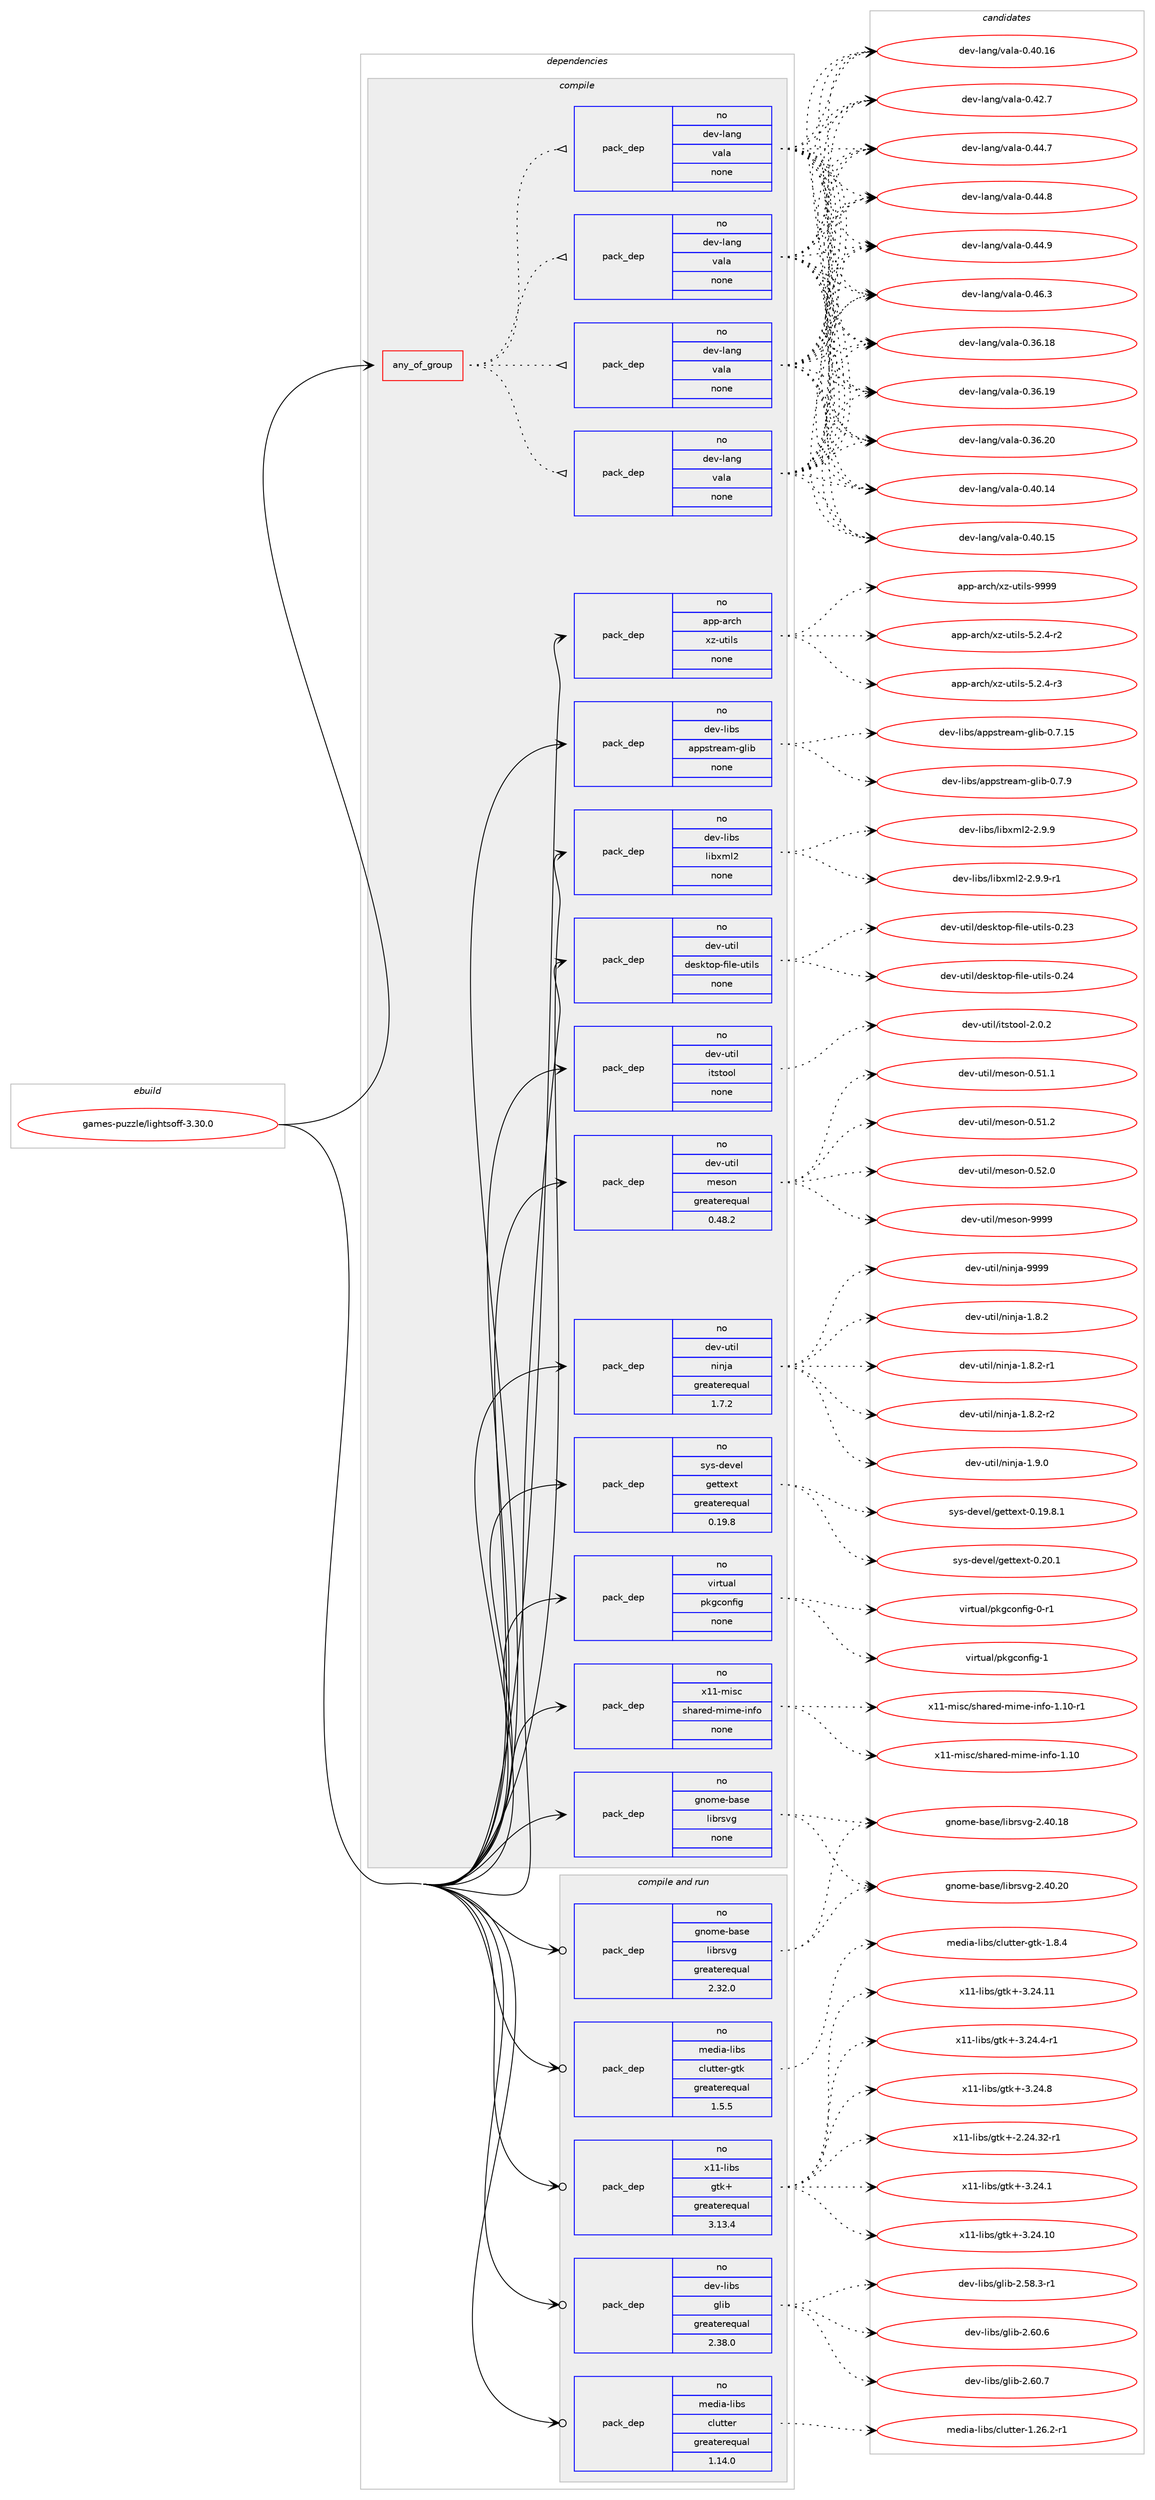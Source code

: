 digraph prolog {

# *************
# Graph options
# *************

newrank=true;
concentrate=true;
compound=true;
graph [rankdir=LR,fontname=Helvetica,fontsize=10,ranksep=1.5];#, ranksep=2.5, nodesep=0.2];
edge  [arrowhead=vee];
node  [fontname=Helvetica,fontsize=10];

# **********
# The ebuild
# **********

subgraph cluster_leftcol {
color=gray;
rank=same;
label=<<i>ebuild</i>>;
id [label="games-puzzle/lightsoff-3.30.0", color=red, width=4, href="../games-puzzle/lightsoff-3.30.0.svg"];
}

# ****************
# The dependencies
# ****************

subgraph cluster_midcol {
color=gray;
label=<<i>dependencies</i>>;
subgraph cluster_compile {
fillcolor="#eeeeee";
style=filled;
label=<<i>compile</i>>;
subgraph any12109 {
dependency741614 [label=<<TABLE BORDER="0" CELLBORDER="1" CELLSPACING="0" CELLPADDING="4"><TR><TD CELLPADDING="10">any_of_group</TD></TR></TABLE>>, shape=none, color=red];subgraph pack544123 {
dependency741615 [label=<<TABLE BORDER="0" CELLBORDER="1" CELLSPACING="0" CELLPADDING="4" WIDTH="220"><TR><TD ROWSPAN="6" CELLPADDING="30">pack_dep</TD></TR><TR><TD WIDTH="110">no</TD></TR><TR><TD>dev-lang</TD></TR><TR><TD>vala</TD></TR><TR><TD>none</TD></TR><TR><TD></TD></TR></TABLE>>, shape=none, color=blue];
}
dependency741614:e -> dependency741615:w [weight=20,style="dotted",arrowhead="oinv"];
subgraph pack544124 {
dependency741616 [label=<<TABLE BORDER="0" CELLBORDER="1" CELLSPACING="0" CELLPADDING="4" WIDTH="220"><TR><TD ROWSPAN="6" CELLPADDING="30">pack_dep</TD></TR><TR><TD WIDTH="110">no</TD></TR><TR><TD>dev-lang</TD></TR><TR><TD>vala</TD></TR><TR><TD>none</TD></TR><TR><TD></TD></TR></TABLE>>, shape=none, color=blue];
}
dependency741614:e -> dependency741616:w [weight=20,style="dotted",arrowhead="oinv"];
subgraph pack544125 {
dependency741617 [label=<<TABLE BORDER="0" CELLBORDER="1" CELLSPACING="0" CELLPADDING="4" WIDTH="220"><TR><TD ROWSPAN="6" CELLPADDING="30">pack_dep</TD></TR><TR><TD WIDTH="110">no</TD></TR><TR><TD>dev-lang</TD></TR><TR><TD>vala</TD></TR><TR><TD>none</TD></TR><TR><TD></TD></TR></TABLE>>, shape=none, color=blue];
}
dependency741614:e -> dependency741617:w [weight=20,style="dotted",arrowhead="oinv"];
subgraph pack544126 {
dependency741618 [label=<<TABLE BORDER="0" CELLBORDER="1" CELLSPACING="0" CELLPADDING="4" WIDTH="220"><TR><TD ROWSPAN="6" CELLPADDING="30">pack_dep</TD></TR><TR><TD WIDTH="110">no</TD></TR><TR><TD>dev-lang</TD></TR><TR><TD>vala</TD></TR><TR><TD>none</TD></TR><TR><TD></TD></TR></TABLE>>, shape=none, color=blue];
}
dependency741614:e -> dependency741618:w [weight=20,style="dotted",arrowhead="oinv"];
}
id:e -> dependency741614:w [weight=20,style="solid",arrowhead="vee"];
subgraph pack544127 {
dependency741619 [label=<<TABLE BORDER="0" CELLBORDER="1" CELLSPACING="0" CELLPADDING="4" WIDTH="220"><TR><TD ROWSPAN="6" CELLPADDING="30">pack_dep</TD></TR><TR><TD WIDTH="110">no</TD></TR><TR><TD>app-arch</TD></TR><TR><TD>xz-utils</TD></TR><TR><TD>none</TD></TR><TR><TD></TD></TR></TABLE>>, shape=none, color=blue];
}
id:e -> dependency741619:w [weight=20,style="solid",arrowhead="vee"];
subgraph pack544128 {
dependency741620 [label=<<TABLE BORDER="0" CELLBORDER="1" CELLSPACING="0" CELLPADDING="4" WIDTH="220"><TR><TD ROWSPAN="6" CELLPADDING="30">pack_dep</TD></TR><TR><TD WIDTH="110">no</TD></TR><TR><TD>dev-libs</TD></TR><TR><TD>appstream-glib</TD></TR><TR><TD>none</TD></TR><TR><TD></TD></TR></TABLE>>, shape=none, color=blue];
}
id:e -> dependency741620:w [weight=20,style="solid",arrowhead="vee"];
subgraph pack544129 {
dependency741621 [label=<<TABLE BORDER="0" CELLBORDER="1" CELLSPACING="0" CELLPADDING="4" WIDTH="220"><TR><TD ROWSPAN="6" CELLPADDING="30">pack_dep</TD></TR><TR><TD WIDTH="110">no</TD></TR><TR><TD>dev-libs</TD></TR><TR><TD>libxml2</TD></TR><TR><TD>none</TD></TR><TR><TD></TD></TR></TABLE>>, shape=none, color=blue];
}
id:e -> dependency741621:w [weight=20,style="solid",arrowhead="vee"];
subgraph pack544130 {
dependency741622 [label=<<TABLE BORDER="0" CELLBORDER="1" CELLSPACING="0" CELLPADDING="4" WIDTH="220"><TR><TD ROWSPAN="6" CELLPADDING="30">pack_dep</TD></TR><TR><TD WIDTH="110">no</TD></TR><TR><TD>dev-util</TD></TR><TR><TD>desktop-file-utils</TD></TR><TR><TD>none</TD></TR><TR><TD></TD></TR></TABLE>>, shape=none, color=blue];
}
id:e -> dependency741622:w [weight=20,style="solid",arrowhead="vee"];
subgraph pack544131 {
dependency741623 [label=<<TABLE BORDER="0" CELLBORDER="1" CELLSPACING="0" CELLPADDING="4" WIDTH="220"><TR><TD ROWSPAN="6" CELLPADDING="30">pack_dep</TD></TR><TR><TD WIDTH="110">no</TD></TR><TR><TD>dev-util</TD></TR><TR><TD>itstool</TD></TR><TR><TD>none</TD></TR><TR><TD></TD></TR></TABLE>>, shape=none, color=blue];
}
id:e -> dependency741623:w [weight=20,style="solid",arrowhead="vee"];
subgraph pack544132 {
dependency741624 [label=<<TABLE BORDER="0" CELLBORDER="1" CELLSPACING="0" CELLPADDING="4" WIDTH="220"><TR><TD ROWSPAN="6" CELLPADDING="30">pack_dep</TD></TR><TR><TD WIDTH="110">no</TD></TR><TR><TD>dev-util</TD></TR><TR><TD>meson</TD></TR><TR><TD>greaterequal</TD></TR><TR><TD>0.48.2</TD></TR></TABLE>>, shape=none, color=blue];
}
id:e -> dependency741624:w [weight=20,style="solid",arrowhead="vee"];
subgraph pack544133 {
dependency741625 [label=<<TABLE BORDER="0" CELLBORDER="1" CELLSPACING="0" CELLPADDING="4" WIDTH="220"><TR><TD ROWSPAN="6" CELLPADDING="30">pack_dep</TD></TR><TR><TD WIDTH="110">no</TD></TR><TR><TD>dev-util</TD></TR><TR><TD>ninja</TD></TR><TR><TD>greaterequal</TD></TR><TR><TD>1.7.2</TD></TR></TABLE>>, shape=none, color=blue];
}
id:e -> dependency741625:w [weight=20,style="solid",arrowhead="vee"];
subgraph pack544134 {
dependency741626 [label=<<TABLE BORDER="0" CELLBORDER="1" CELLSPACING="0" CELLPADDING="4" WIDTH="220"><TR><TD ROWSPAN="6" CELLPADDING="30">pack_dep</TD></TR><TR><TD WIDTH="110">no</TD></TR><TR><TD>gnome-base</TD></TR><TR><TD>librsvg</TD></TR><TR><TD>none</TD></TR><TR><TD></TD></TR></TABLE>>, shape=none, color=blue];
}
id:e -> dependency741626:w [weight=20,style="solid",arrowhead="vee"];
subgraph pack544135 {
dependency741627 [label=<<TABLE BORDER="0" CELLBORDER="1" CELLSPACING="0" CELLPADDING="4" WIDTH="220"><TR><TD ROWSPAN="6" CELLPADDING="30">pack_dep</TD></TR><TR><TD WIDTH="110">no</TD></TR><TR><TD>sys-devel</TD></TR><TR><TD>gettext</TD></TR><TR><TD>greaterequal</TD></TR><TR><TD>0.19.8</TD></TR></TABLE>>, shape=none, color=blue];
}
id:e -> dependency741627:w [weight=20,style="solid",arrowhead="vee"];
subgraph pack544136 {
dependency741628 [label=<<TABLE BORDER="0" CELLBORDER="1" CELLSPACING="0" CELLPADDING="4" WIDTH="220"><TR><TD ROWSPAN="6" CELLPADDING="30">pack_dep</TD></TR><TR><TD WIDTH="110">no</TD></TR><TR><TD>virtual</TD></TR><TR><TD>pkgconfig</TD></TR><TR><TD>none</TD></TR><TR><TD></TD></TR></TABLE>>, shape=none, color=blue];
}
id:e -> dependency741628:w [weight=20,style="solid",arrowhead="vee"];
subgraph pack544137 {
dependency741629 [label=<<TABLE BORDER="0" CELLBORDER="1" CELLSPACING="0" CELLPADDING="4" WIDTH="220"><TR><TD ROWSPAN="6" CELLPADDING="30">pack_dep</TD></TR><TR><TD WIDTH="110">no</TD></TR><TR><TD>x11-misc</TD></TR><TR><TD>shared-mime-info</TD></TR><TR><TD>none</TD></TR><TR><TD></TD></TR></TABLE>>, shape=none, color=blue];
}
id:e -> dependency741629:w [weight=20,style="solid",arrowhead="vee"];
}
subgraph cluster_compileandrun {
fillcolor="#eeeeee";
style=filled;
label=<<i>compile and run</i>>;
subgraph pack544138 {
dependency741630 [label=<<TABLE BORDER="0" CELLBORDER="1" CELLSPACING="0" CELLPADDING="4" WIDTH="220"><TR><TD ROWSPAN="6" CELLPADDING="30">pack_dep</TD></TR><TR><TD WIDTH="110">no</TD></TR><TR><TD>dev-libs</TD></TR><TR><TD>glib</TD></TR><TR><TD>greaterequal</TD></TR><TR><TD>2.38.0</TD></TR></TABLE>>, shape=none, color=blue];
}
id:e -> dependency741630:w [weight=20,style="solid",arrowhead="odotvee"];
subgraph pack544139 {
dependency741631 [label=<<TABLE BORDER="0" CELLBORDER="1" CELLSPACING="0" CELLPADDING="4" WIDTH="220"><TR><TD ROWSPAN="6" CELLPADDING="30">pack_dep</TD></TR><TR><TD WIDTH="110">no</TD></TR><TR><TD>gnome-base</TD></TR><TR><TD>librsvg</TD></TR><TR><TD>greaterequal</TD></TR><TR><TD>2.32.0</TD></TR></TABLE>>, shape=none, color=blue];
}
id:e -> dependency741631:w [weight=20,style="solid",arrowhead="odotvee"];
subgraph pack544140 {
dependency741632 [label=<<TABLE BORDER="0" CELLBORDER="1" CELLSPACING="0" CELLPADDING="4" WIDTH="220"><TR><TD ROWSPAN="6" CELLPADDING="30">pack_dep</TD></TR><TR><TD WIDTH="110">no</TD></TR><TR><TD>media-libs</TD></TR><TR><TD>clutter</TD></TR><TR><TD>greaterequal</TD></TR><TR><TD>1.14.0</TD></TR></TABLE>>, shape=none, color=blue];
}
id:e -> dependency741632:w [weight=20,style="solid",arrowhead="odotvee"];
subgraph pack544141 {
dependency741633 [label=<<TABLE BORDER="0" CELLBORDER="1" CELLSPACING="0" CELLPADDING="4" WIDTH="220"><TR><TD ROWSPAN="6" CELLPADDING="30">pack_dep</TD></TR><TR><TD WIDTH="110">no</TD></TR><TR><TD>media-libs</TD></TR><TR><TD>clutter-gtk</TD></TR><TR><TD>greaterequal</TD></TR><TR><TD>1.5.5</TD></TR></TABLE>>, shape=none, color=blue];
}
id:e -> dependency741633:w [weight=20,style="solid",arrowhead="odotvee"];
subgraph pack544142 {
dependency741634 [label=<<TABLE BORDER="0" CELLBORDER="1" CELLSPACING="0" CELLPADDING="4" WIDTH="220"><TR><TD ROWSPAN="6" CELLPADDING="30">pack_dep</TD></TR><TR><TD WIDTH="110">no</TD></TR><TR><TD>x11-libs</TD></TR><TR><TD>gtk+</TD></TR><TR><TD>greaterequal</TD></TR><TR><TD>3.13.4</TD></TR></TABLE>>, shape=none, color=blue];
}
id:e -> dependency741634:w [weight=20,style="solid",arrowhead="odotvee"];
}
subgraph cluster_run {
fillcolor="#eeeeee";
style=filled;
label=<<i>run</i>>;
}
}

# **************
# The candidates
# **************

subgraph cluster_choices {
rank=same;
color=gray;
label=<<i>candidates</i>>;

subgraph choice544123 {
color=black;
nodesep=1;
choice10010111845108971101034711897108974548465154464956 [label="dev-lang/vala-0.36.18", color=red, width=4,href="../dev-lang/vala-0.36.18.svg"];
choice10010111845108971101034711897108974548465154464957 [label="dev-lang/vala-0.36.19", color=red, width=4,href="../dev-lang/vala-0.36.19.svg"];
choice10010111845108971101034711897108974548465154465048 [label="dev-lang/vala-0.36.20", color=red, width=4,href="../dev-lang/vala-0.36.20.svg"];
choice10010111845108971101034711897108974548465248464952 [label="dev-lang/vala-0.40.14", color=red, width=4,href="../dev-lang/vala-0.40.14.svg"];
choice10010111845108971101034711897108974548465248464953 [label="dev-lang/vala-0.40.15", color=red, width=4,href="../dev-lang/vala-0.40.15.svg"];
choice10010111845108971101034711897108974548465248464954 [label="dev-lang/vala-0.40.16", color=red, width=4,href="../dev-lang/vala-0.40.16.svg"];
choice100101118451089711010347118971089745484652504655 [label="dev-lang/vala-0.42.7", color=red, width=4,href="../dev-lang/vala-0.42.7.svg"];
choice100101118451089711010347118971089745484652524655 [label="dev-lang/vala-0.44.7", color=red, width=4,href="../dev-lang/vala-0.44.7.svg"];
choice100101118451089711010347118971089745484652524656 [label="dev-lang/vala-0.44.8", color=red, width=4,href="../dev-lang/vala-0.44.8.svg"];
choice100101118451089711010347118971089745484652524657 [label="dev-lang/vala-0.44.9", color=red, width=4,href="../dev-lang/vala-0.44.9.svg"];
choice100101118451089711010347118971089745484652544651 [label="dev-lang/vala-0.46.3", color=red, width=4,href="../dev-lang/vala-0.46.3.svg"];
dependency741615:e -> choice10010111845108971101034711897108974548465154464956:w [style=dotted,weight="100"];
dependency741615:e -> choice10010111845108971101034711897108974548465154464957:w [style=dotted,weight="100"];
dependency741615:e -> choice10010111845108971101034711897108974548465154465048:w [style=dotted,weight="100"];
dependency741615:e -> choice10010111845108971101034711897108974548465248464952:w [style=dotted,weight="100"];
dependency741615:e -> choice10010111845108971101034711897108974548465248464953:w [style=dotted,weight="100"];
dependency741615:e -> choice10010111845108971101034711897108974548465248464954:w [style=dotted,weight="100"];
dependency741615:e -> choice100101118451089711010347118971089745484652504655:w [style=dotted,weight="100"];
dependency741615:e -> choice100101118451089711010347118971089745484652524655:w [style=dotted,weight="100"];
dependency741615:e -> choice100101118451089711010347118971089745484652524656:w [style=dotted,weight="100"];
dependency741615:e -> choice100101118451089711010347118971089745484652524657:w [style=dotted,weight="100"];
dependency741615:e -> choice100101118451089711010347118971089745484652544651:w [style=dotted,weight="100"];
}
subgraph choice544124 {
color=black;
nodesep=1;
choice10010111845108971101034711897108974548465154464956 [label="dev-lang/vala-0.36.18", color=red, width=4,href="../dev-lang/vala-0.36.18.svg"];
choice10010111845108971101034711897108974548465154464957 [label="dev-lang/vala-0.36.19", color=red, width=4,href="../dev-lang/vala-0.36.19.svg"];
choice10010111845108971101034711897108974548465154465048 [label="dev-lang/vala-0.36.20", color=red, width=4,href="../dev-lang/vala-0.36.20.svg"];
choice10010111845108971101034711897108974548465248464952 [label="dev-lang/vala-0.40.14", color=red, width=4,href="../dev-lang/vala-0.40.14.svg"];
choice10010111845108971101034711897108974548465248464953 [label="dev-lang/vala-0.40.15", color=red, width=4,href="../dev-lang/vala-0.40.15.svg"];
choice10010111845108971101034711897108974548465248464954 [label="dev-lang/vala-0.40.16", color=red, width=4,href="../dev-lang/vala-0.40.16.svg"];
choice100101118451089711010347118971089745484652504655 [label="dev-lang/vala-0.42.7", color=red, width=4,href="../dev-lang/vala-0.42.7.svg"];
choice100101118451089711010347118971089745484652524655 [label="dev-lang/vala-0.44.7", color=red, width=4,href="../dev-lang/vala-0.44.7.svg"];
choice100101118451089711010347118971089745484652524656 [label="dev-lang/vala-0.44.8", color=red, width=4,href="../dev-lang/vala-0.44.8.svg"];
choice100101118451089711010347118971089745484652524657 [label="dev-lang/vala-0.44.9", color=red, width=4,href="../dev-lang/vala-0.44.9.svg"];
choice100101118451089711010347118971089745484652544651 [label="dev-lang/vala-0.46.3", color=red, width=4,href="../dev-lang/vala-0.46.3.svg"];
dependency741616:e -> choice10010111845108971101034711897108974548465154464956:w [style=dotted,weight="100"];
dependency741616:e -> choice10010111845108971101034711897108974548465154464957:w [style=dotted,weight="100"];
dependency741616:e -> choice10010111845108971101034711897108974548465154465048:w [style=dotted,weight="100"];
dependency741616:e -> choice10010111845108971101034711897108974548465248464952:w [style=dotted,weight="100"];
dependency741616:e -> choice10010111845108971101034711897108974548465248464953:w [style=dotted,weight="100"];
dependency741616:e -> choice10010111845108971101034711897108974548465248464954:w [style=dotted,weight="100"];
dependency741616:e -> choice100101118451089711010347118971089745484652504655:w [style=dotted,weight="100"];
dependency741616:e -> choice100101118451089711010347118971089745484652524655:w [style=dotted,weight="100"];
dependency741616:e -> choice100101118451089711010347118971089745484652524656:w [style=dotted,weight="100"];
dependency741616:e -> choice100101118451089711010347118971089745484652524657:w [style=dotted,weight="100"];
dependency741616:e -> choice100101118451089711010347118971089745484652544651:w [style=dotted,weight="100"];
}
subgraph choice544125 {
color=black;
nodesep=1;
choice10010111845108971101034711897108974548465154464956 [label="dev-lang/vala-0.36.18", color=red, width=4,href="../dev-lang/vala-0.36.18.svg"];
choice10010111845108971101034711897108974548465154464957 [label="dev-lang/vala-0.36.19", color=red, width=4,href="../dev-lang/vala-0.36.19.svg"];
choice10010111845108971101034711897108974548465154465048 [label="dev-lang/vala-0.36.20", color=red, width=4,href="../dev-lang/vala-0.36.20.svg"];
choice10010111845108971101034711897108974548465248464952 [label="dev-lang/vala-0.40.14", color=red, width=4,href="../dev-lang/vala-0.40.14.svg"];
choice10010111845108971101034711897108974548465248464953 [label="dev-lang/vala-0.40.15", color=red, width=4,href="../dev-lang/vala-0.40.15.svg"];
choice10010111845108971101034711897108974548465248464954 [label="dev-lang/vala-0.40.16", color=red, width=4,href="../dev-lang/vala-0.40.16.svg"];
choice100101118451089711010347118971089745484652504655 [label="dev-lang/vala-0.42.7", color=red, width=4,href="../dev-lang/vala-0.42.7.svg"];
choice100101118451089711010347118971089745484652524655 [label="dev-lang/vala-0.44.7", color=red, width=4,href="../dev-lang/vala-0.44.7.svg"];
choice100101118451089711010347118971089745484652524656 [label="dev-lang/vala-0.44.8", color=red, width=4,href="../dev-lang/vala-0.44.8.svg"];
choice100101118451089711010347118971089745484652524657 [label="dev-lang/vala-0.44.9", color=red, width=4,href="../dev-lang/vala-0.44.9.svg"];
choice100101118451089711010347118971089745484652544651 [label="dev-lang/vala-0.46.3", color=red, width=4,href="../dev-lang/vala-0.46.3.svg"];
dependency741617:e -> choice10010111845108971101034711897108974548465154464956:w [style=dotted,weight="100"];
dependency741617:e -> choice10010111845108971101034711897108974548465154464957:w [style=dotted,weight="100"];
dependency741617:e -> choice10010111845108971101034711897108974548465154465048:w [style=dotted,weight="100"];
dependency741617:e -> choice10010111845108971101034711897108974548465248464952:w [style=dotted,weight="100"];
dependency741617:e -> choice10010111845108971101034711897108974548465248464953:w [style=dotted,weight="100"];
dependency741617:e -> choice10010111845108971101034711897108974548465248464954:w [style=dotted,weight="100"];
dependency741617:e -> choice100101118451089711010347118971089745484652504655:w [style=dotted,weight="100"];
dependency741617:e -> choice100101118451089711010347118971089745484652524655:w [style=dotted,weight="100"];
dependency741617:e -> choice100101118451089711010347118971089745484652524656:w [style=dotted,weight="100"];
dependency741617:e -> choice100101118451089711010347118971089745484652524657:w [style=dotted,weight="100"];
dependency741617:e -> choice100101118451089711010347118971089745484652544651:w [style=dotted,weight="100"];
}
subgraph choice544126 {
color=black;
nodesep=1;
choice10010111845108971101034711897108974548465154464956 [label="dev-lang/vala-0.36.18", color=red, width=4,href="../dev-lang/vala-0.36.18.svg"];
choice10010111845108971101034711897108974548465154464957 [label="dev-lang/vala-0.36.19", color=red, width=4,href="../dev-lang/vala-0.36.19.svg"];
choice10010111845108971101034711897108974548465154465048 [label="dev-lang/vala-0.36.20", color=red, width=4,href="../dev-lang/vala-0.36.20.svg"];
choice10010111845108971101034711897108974548465248464952 [label="dev-lang/vala-0.40.14", color=red, width=4,href="../dev-lang/vala-0.40.14.svg"];
choice10010111845108971101034711897108974548465248464953 [label="dev-lang/vala-0.40.15", color=red, width=4,href="../dev-lang/vala-0.40.15.svg"];
choice10010111845108971101034711897108974548465248464954 [label="dev-lang/vala-0.40.16", color=red, width=4,href="../dev-lang/vala-0.40.16.svg"];
choice100101118451089711010347118971089745484652504655 [label="dev-lang/vala-0.42.7", color=red, width=4,href="../dev-lang/vala-0.42.7.svg"];
choice100101118451089711010347118971089745484652524655 [label="dev-lang/vala-0.44.7", color=red, width=4,href="../dev-lang/vala-0.44.7.svg"];
choice100101118451089711010347118971089745484652524656 [label="dev-lang/vala-0.44.8", color=red, width=4,href="../dev-lang/vala-0.44.8.svg"];
choice100101118451089711010347118971089745484652524657 [label="dev-lang/vala-0.44.9", color=red, width=4,href="../dev-lang/vala-0.44.9.svg"];
choice100101118451089711010347118971089745484652544651 [label="dev-lang/vala-0.46.3", color=red, width=4,href="../dev-lang/vala-0.46.3.svg"];
dependency741618:e -> choice10010111845108971101034711897108974548465154464956:w [style=dotted,weight="100"];
dependency741618:e -> choice10010111845108971101034711897108974548465154464957:w [style=dotted,weight="100"];
dependency741618:e -> choice10010111845108971101034711897108974548465154465048:w [style=dotted,weight="100"];
dependency741618:e -> choice10010111845108971101034711897108974548465248464952:w [style=dotted,weight="100"];
dependency741618:e -> choice10010111845108971101034711897108974548465248464953:w [style=dotted,weight="100"];
dependency741618:e -> choice10010111845108971101034711897108974548465248464954:w [style=dotted,weight="100"];
dependency741618:e -> choice100101118451089711010347118971089745484652504655:w [style=dotted,weight="100"];
dependency741618:e -> choice100101118451089711010347118971089745484652524655:w [style=dotted,weight="100"];
dependency741618:e -> choice100101118451089711010347118971089745484652524656:w [style=dotted,weight="100"];
dependency741618:e -> choice100101118451089711010347118971089745484652524657:w [style=dotted,weight="100"];
dependency741618:e -> choice100101118451089711010347118971089745484652544651:w [style=dotted,weight="100"];
}
subgraph choice544127 {
color=black;
nodesep=1;
choice9711211245971149910447120122451171161051081154553465046524511450 [label="app-arch/xz-utils-5.2.4-r2", color=red, width=4,href="../app-arch/xz-utils-5.2.4-r2.svg"];
choice9711211245971149910447120122451171161051081154553465046524511451 [label="app-arch/xz-utils-5.2.4-r3", color=red, width=4,href="../app-arch/xz-utils-5.2.4-r3.svg"];
choice9711211245971149910447120122451171161051081154557575757 [label="app-arch/xz-utils-9999", color=red, width=4,href="../app-arch/xz-utils-9999.svg"];
dependency741619:e -> choice9711211245971149910447120122451171161051081154553465046524511450:w [style=dotted,weight="100"];
dependency741619:e -> choice9711211245971149910447120122451171161051081154553465046524511451:w [style=dotted,weight="100"];
dependency741619:e -> choice9711211245971149910447120122451171161051081154557575757:w [style=dotted,weight="100"];
}
subgraph choice544128 {
color=black;
nodesep=1;
choice1001011184510810598115479711211211511611410197109451031081059845484655464953 [label="dev-libs/appstream-glib-0.7.15", color=red, width=4,href="../dev-libs/appstream-glib-0.7.15.svg"];
choice10010111845108105981154797112112115116114101971094510310810598454846554657 [label="dev-libs/appstream-glib-0.7.9", color=red, width=4,href="../dev-libs/appstream-glib-0.7.9.svg"];
dependency741620:e -> choice1001011184510810598115479711211211511611410197109451031081059845484655464953:w [style=dotted,weight="100"];
dependency741620:e -> choice10010111845108105981154797112112115116114101971094510310810598454846554657:w [style=dotted,weight="100"];
}
subgraph choice544129 {
color=black;
nodesep=1;
choice1001011184510810598115471081059812010910850455046574657 [label="dev-libs/libxml2-2.9.9", color=red, width=4,href="../dev-libs/libxml2-2.9.9.svg"];
choice10010111845108105981154710810598120109108504550465746574511449 [label="dev-libs/libxml2-2.9.9-r1", color=red, width=4,href="../dev-libs/libxml2-2.9.9-r1.svg"];
dependency741621:e -> choice1001011184510810598115471081059812010910850455046574657:w [style=dotted,weight="100"];
dependency741621:e -> choice10010111845108105981154710810598120109108504550465746574511449:w [style=dotted,weight="100"];
}
subgraph choice544130 {
color=black;
nodesep=1;
choice100101118451171161051084710010111510711611111245102105108101451171161051081154548465051 [label="dev-util/desktop-file-utils-0.23", color=red, width=4,href="../dev-util/desktop-file-utils-0.23.svg"];
choice100101118451171161051084710010111510711611111245102105108101451171161051081154548465052 [label="dev-util/desktop-file-utils-0.24", color=red, width=4,href="../dev-util/desktop-file-utils-0.24.svg"];
dependency741622:e -> choice100101118451171161051084710010111510711611111245102105108101451171161051081154548465051:w [style=dotted,weight="100"];
dependency741622:e -> choice100101118451171161051084710010111510711611111245102105108101451171161051081154548465052:w [style=dotted,weight="100"];
}
subgraph choice544131 {
color=black;
nodesep=1;
choice1001011184511711610510847105116115116111111108455046484650 [label="dev-util/itstool-2.0.2", color=red, width=4,href="../dev-util/itstool-2.0.2.svg"];
dependency741623:e -> choice1001011184511711610510847105116115116111111108455046484650:w [style=dotted,weight="100"];
}
subgraph choice544132 {
color=black;
nodesep=1;
choice100101118451171161051084710910111511111045484653494649 [label="dev-util/meson-0.51.1", color=red, width=4,href="../dev-util/meson-0.51.1.svg"];
choice100101118451171161051084710910111511111045484653494650 [label="dev-util/meson-0.51.2", color=red, width=4,href="../dev-util/meson-0.51.2.svg"];
choice100101118451171161051084710910111511111045484653504648 [label="dev-util/meson-0.52.0", color=red, width=4,href="../dev-util/meson-0.52.0.svg"];
choice10010111845117116105108471091011151111104557575757 [label="dev-util/meson-9999", color=red, width=4,href="../dev-util/meson-9999.svg"];
dependency741624:e -> choice100101118451171161051084710910111511111045484653494649:w [style=dotted,weight="100"];
dependency741624:e -> choice100101118451171161051084710910111511111045484653494650:w [style=dotted,weight="100"];
dependency741624:e -> choice100101118451171161051084710910111511111045484653504648:w [style=dotted,weight="100"];
dependency741624:e -> choice10010111845117116105108471091011151111104557575757:w [style=dotted,weight="100"];
}
subgraph choice544133 {
color=black;
nodesep=1;
choice100101118451171161051084711010511010697454946564650 [label="dev-util/ninja-1.8.2", color=red, width=4,href="../dev-util/ninja-1.8.2.svg"];
choice1001011184511711610510847110105110106974549465646504511449 [label="dev-util/ninja-1.8.2-r1", color=red, width=4,href="../dev-util/ninja-1.8.2-r1.svg"];
choice1001011184511711610510847110105110106974549465646504511450 [label="dev-util/ninja-1.8.2-r2", color=red, width=4,href="../dev-util/ninja-1.8.2-r2.svg"];
choice100101118451171161051084711010511010697454946574648 [label="dev-util/ninja-1.9.0", color=red, width=4,href="../dev-util/ninja-1.9.0.svg"];
choice1001011184511711610510847110105110106974557575757 [label="dev-util/ninja-9999", color=red, width=4,href="../dev-util/ninja-9999.svg"];
dependency741625:e -> choice100101118451171161051084711010511010697454946564650:w [style=dotted,weight="100"];
dependency741625:e -> choice1001011184511711610510847110105110106974549465646504511449:w [style=dotted,weight="100"];
dependency741625:e -> choice1001011184511711610510847110105110106974549465646504511450:w [style=dotted,weight="100"];
dependency741625:e -> choice100101118451171161051084711010511010697454946574648:w [style=dotted,weight="100"];
dependency741625:e -> choice1001011184511711610510847110105110106974557575757:w [style=dotted,weight="100"];
}
subgraph choice544134 {
color=black;
nodesep=1;
choice10311011110910145989711510147108105981141151181034550465248464956 [label="gnome-base/librsvg-2.40.18", color=red, width=4,href="../gnome-base/librsvg-2.40.18.svg"];
choice10311011110910145989711510147108105981141151181034550465248465048 [label="gnome-base/librsvg-2.40.20", color=red, width=4,href="../gnome-base/librsvg-2.40.20.svg"];
dependency741626:e -> choice10311011110910145989711510147108105981141151181034550465248464956:w [style=dotted,weight="100"];
dependency741626:e -> choice10311011110910145989711510147108105981141151181034550465248465048:w [style=dotted,weight="100"];
}
subgraph choice544135 {
color=black;
nodesep=1;
choice1151211154510010111810110847103101116116101120116454846495746564649 [label="sys-devel/gettext-0.19.8.1", color=red, width=4,href="../sys-devel/gettext-0.19.8.1.svg"];
choice115121115451001011181011084710310111611610112011645484650484649 [label="sys-devel/gettext-0.20.1", color=red, width=4,href="../sys-devel/gettext-0.20.1.svg"];
dependency741627:e -> choice1151211154510010111810110847103101116116101120116454846495746564649:w [style=dotted,weight="100"];
dependency741627:e -> choice115121115451001011181011084710310111611610112011645484650484649:w [style=dotted,weight="100"];
}
subgraph choice544136 {
color=black;
nodesep=1;
choice11810511411611797108471121071039911111010210510345484511449 [label="virtual/pkgconfig-0-r1", color=red, width=4,href="../virtual/pkgconfig-0-r1.svg"];
choice1181051141161179710847112107103991111101021051034549 [label="virtual/pkgconfig-1", color=red, width=4,href="../virtual/pkgconfig-1.svg"];
dependency741628:e -> choice11810511411611797108471121071039911111010210510345484511449:w [style=dotted,weight="100"];
dependency741628:e -> choice1181051141161179710847112107103991111101021051034549:w [style=dotted,weight="100"];
}
subgraph choice544137 {
color=black;
nodesep=1;
choice12049494510910511599471151049711410110045109105109101451051101021114549464948 [label="x11-misc/shared-mime-info-1.10", color=red, width=4,href="../x11-misc/shared-mime-info-1.10.svg"];
choice120494945109105115994711510497114101100451091051091014510511010211145494649484511449 [label="x11-misc/shared-mime-info-1.10-r1", color=red, width=4,href="../x11-misc/shared-mime-info-1.10-r1.svg"];
dependency741629:e -> choice12049494510910511599471151049711410110045109105109101451051101021114549464948:w [style=dotted,weight="100"];
dependency741629:e -> choice120494945109105115994711510497114101100451091051091014510511010211145494649484511449:w [style=dotted,weight="100"];
}
subgraph choice544138 {
color=black;
nodesep=1;
choice10010111845108105981154710310810598455046535646514511449 [label="dev-libs/glib-2.58.3-r1", color=red, width=4,href="../dev-libs/glib-2.58.3-r1.svg"];
choice1001011184510810598115471031081059845504654484654 [label="dev-libs/glib-2.60.6", color=red, width=4,href="../dev-libs/glib-2.60.6.svg"];
choice1001011184510810598115471031081059845504654484655 [label="dev-libs/glib-2.60.7", color=red, width=4,href="../dev-libs/glib-2.60.7.svg"];
dependency741630:e -> choice10010111845108105981154710310810598455046535646514511449:w [style=dotted,weight="100"];
dependency741630:e -> choice1001011184510810598115471031081059845504654484654:w [style=dotted,weight="100"];
dependency741630:e -> choice1001011184510810598115471031081059845504654484655:w [style=dotted,weight="100"];
}
subgraph choice544139 {
color=black;
nodesep=1;
choice10311011110910145989711510147108105981141151181034550465248464956 [label="gnome-base/librsvg-2.40.18", color=red, width=4,href="../gnome-base/librsvg-2.40.18.svg"];
choice10311011110910145989711510147108105981141151181034550465248465048 [label="gnome-base/librsvg-2.40.20", color=red, width=4,href="../gnome-base/librsvg-2.40.20.svg"];
dependency741631:e -> choice10311011110910145989711510147108105981141151181034550465248464956:w [style=dotted,weight="100"];
dependency741631:e -> choice10311011110910145989711510147108105981141151181034550465248465048:w [style=dotted,weight="100"];
}
subgraph choice544140 {
color=black;
nodesep=1;
choice1091011001059745108105981154799108117116116101114454946505446504511449 [label="media-libs/clutter-1.26.2-r1", color=red, width=4,href="../media-libs/clutter-1.26.2-r1.svg"];
dependency741632:e -> choice1091011001059745108105981154799108117116116101114454946505446504511449:w [style=dotted,weight="100"];
}
subgraph choice544141 {
color=black;
nodesep=1;
choice109101100105974510810598115479910811711611610111445103116107454946564652 [label="media-libs/clutter-gtk-1.8.4", color=red, width=4,href="../media-libs/clutter-gtk-1.8.4.svg"];
dependency741633:e -> choice109101100105974510810598115479910811711611610111445103116107454946564652:w [style=dotted,weight="100"];
}
subgraph choice544142 {
color=black;
nodesep=1;
choice12049494510810598115471031161074345504650524651504511449 [label="x11-libs/gtk+-2.24.32-r1", color=red, width=4,href="../x11-libs/gtk+-2.24.32-r1.svg"];
choice12049494510810598115471031161074345514650524649 [label="x11-libs/gtk+-3.24.1", color=red, width=4,href="../x11-libs/gtk+-3.24.1.svg"];
choice1204949451081059811547103116107434551465052464948 [label="x11-libs/gtk+-3.24.10", color=red, width=4,href="../x11-libs/gtk+-3.24.10.svg"];
choice1204949451081059811547103116107434551465052464949 [label="x11-libs/gtk+-3.24.11", color=red, width=4,href="../x11-libs/gtk+-3.24.11.svg"];
choice120494945108105981154710311610743455146505246524511449 [label="x11-libs/gtk+-3.24.4-r1", color=red, width=4,href="../x11-libs/gtk+-3.24.4-r1.svg"];
choice12049494510810598115471031161074345514650524656 [label="x11-libs/gtk+-3.24.8", color=red, width=4,href="../x11-libs/gtk+-3.24.8.svg"];
dependency741634:e -> choice12049494510810598115471031161074345504650524651504511449:w [style=dotted,weight="100"];
dependency741634:e -> choice12049494510810598115471031161074345514650524649:w [style=dotted,weight="100"];
dependency741634:e -> choice1204949451081059811547103116107434551465052464948:w [style=dotted,weight="100"];
dependency741634:e -> choice1204949451081059811547103116107434551465052464949:w [style=dotted,weight="100"];
dependency741634:e -> choice120494945108105981154710311610743455146505246524511449:w [style=dotted,weight="100"];
dependency741634:e -> choice12049494510810598115471031161074345514650524656:w [style=dotted,weight="100"];
}
}

}
